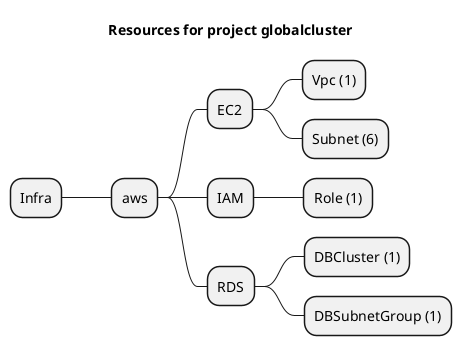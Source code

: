@startmindmap
title Resources for project globalcluster
skinparam monochrome true
+ Infra
++ aws
+++ EC2
++++ Vpc (1)
++++ Subnet (6)
+++ IAM
++++ Role (1)
+++ RDS
++++ DBCluster (1)
++++ DBSubnetGroup (1)
@endmindmap